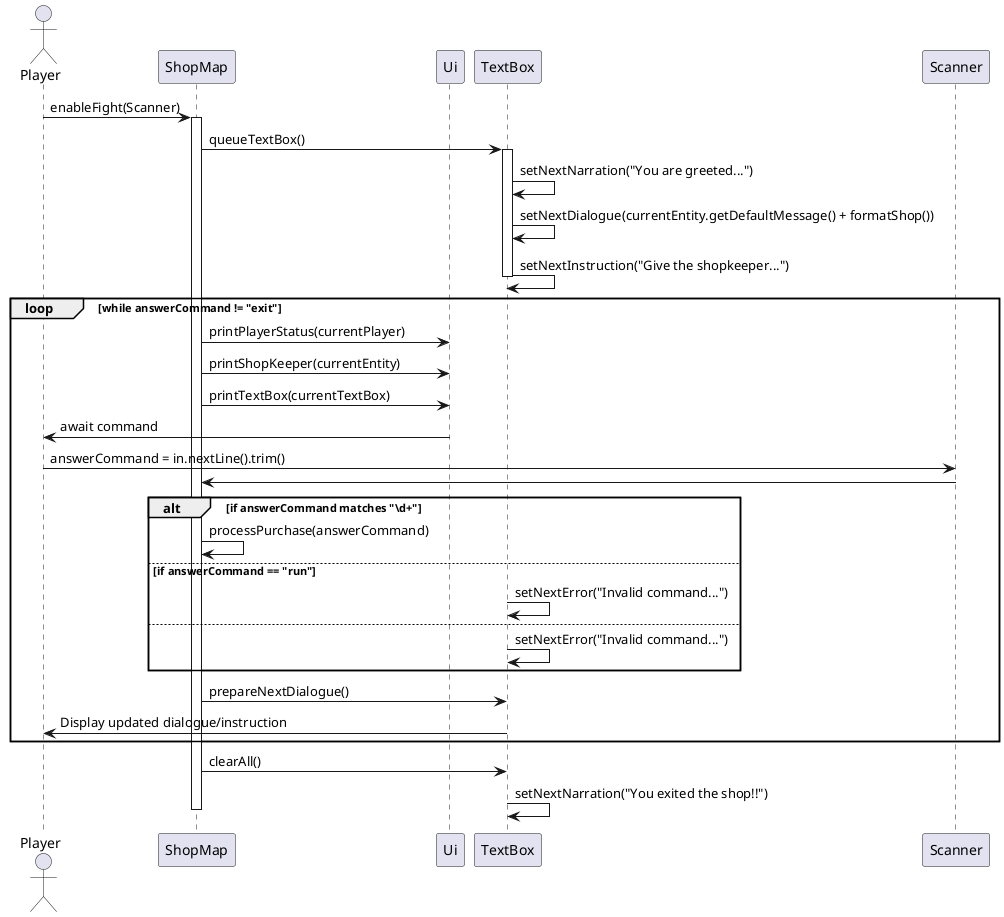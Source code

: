 @startuml
actor Player
participant "ShopMap" as Shop
participant "Ui" as UI
participant "TextBox" as TextBox
participant "Scanner" as Scanner

Player -> Shop : enableFight(Scanner)
activate Shop

Shop -> TextBox : queueTextBox()
activate TextBox
TextBox -> TextBox : setNextNarration("You are greeted...")
TextBox -> TextBox : setNextDialogue(currentEntity.getDefaultMessage() + formatShop())
TextBox -> TextBox : setNextInstruction("Give the shopkeeper...")
deactivate TextBox

loop while answerCommand != "exit"
    Shop -> UI : printPlayerStatus(currentPlayer)
    Shop -> UI : printShopKeeper(currentEntity)
    Shop -> UI : printTextBox(currentTextBox)
    UI -> Player : await command
    Player -> Scanner : answerCommand = in.nextLine().trim()
    Scanner -> Shop

    alt if answerCommand matches "\\d+"
        Shop -> Shop : processPurchase(answerCommand)
    else if answerCommand == "run"
        TextBox -> TextBox : setNextError("Invalid command...")
    else
        TextBox -> TextBox : setNextError("Invalid command...")
    end if

    Shop -> TextBox : prepareNextDialogue()
    TextBox -> Player : Display updated dialogue/instruction
end

Shop -> TextBox : clearAll()
TextBox -> TextBox : setNextNarration("You exited the shop!!")
deactivate Shop
@enduml

